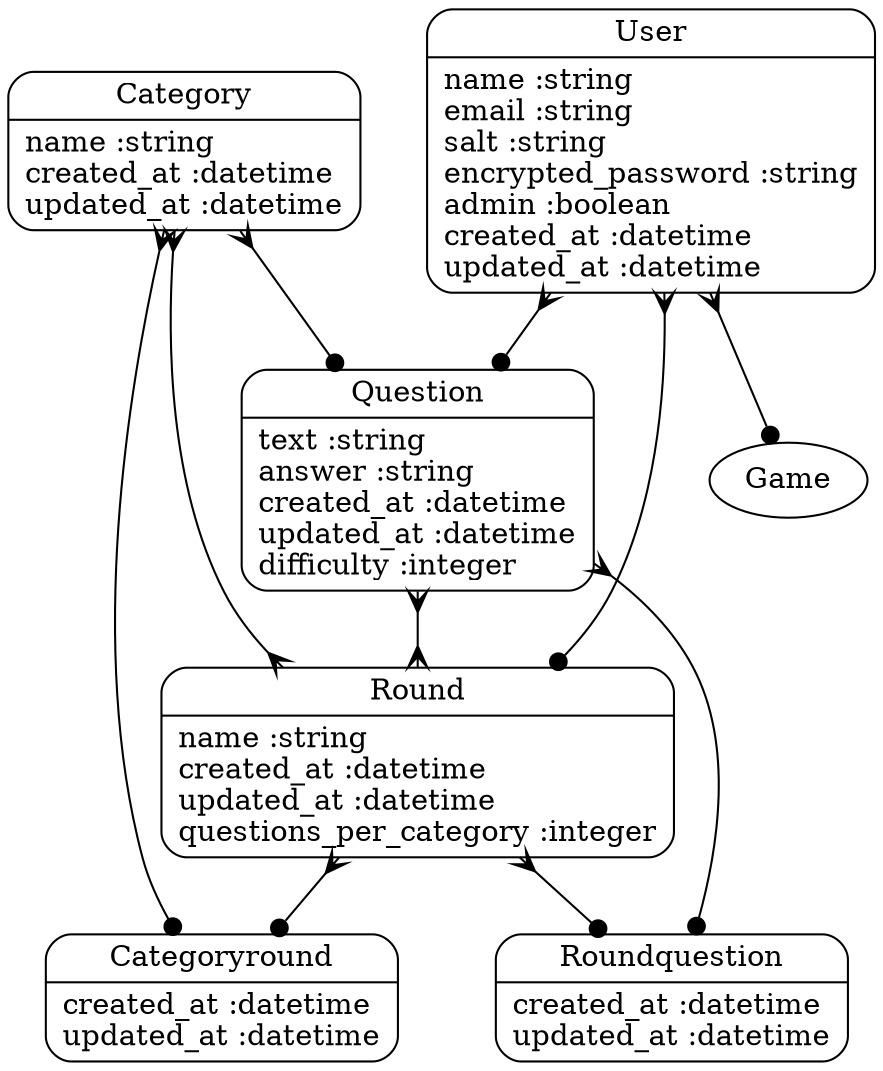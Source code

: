 digraph models_diagram {
	graph[overlap=false, splines=true]
	"Category" [shape=Mrecord, label="{Category|name :string\lcreated_at :datetime\lupdated_at :datetime\l}"]
	"Categoryround" [shape=Mrecord, label="{Categoryround|created_at :datetime\lupdated_at :datetime\l}"]
	"Question" [shape=Mrecord, label="{Question|text :string\lanswer :string\lcreated_at :datetime\lupdated_at :datetime\ldifficulty :integer\l}"]
	"Round" [shape=Mrecord, label="{Round|name :string\lcreated_at :datetime\lupdated_at :datetime\lquestions_per_category :integer\l}"]
	"Roundquestion" [shape=Mrecord, label="{Roundquestion|created_at :datetime\lupdated_at :datetime\l}"]
	"User" [shape=Mrecord, label="{User|name :string\lemail :string\lsalt :string\lencrypted_password :string\ladmin :boolean\lcreated_at :datetime\lupdated_at :datetime\l}"]
	"Category" -> "Question" [arrowtail=crow, arrowhead=dot, dir=both]
	"Category" -> "Categoryround" [arrowtail=crow, arrowhead=dot, dir=both]
	"Question" -> "Roundquestion" [arrowtail=crow, arrowhead=dot, dir=both]
	"Question" -> "Round" [arrowtail=crow, arrowhead=crow, dir=both]
	"Round" -> "Roundquestion" [arrowtail=crow, arrowhead=dot, dir=both]
	"Round" -> "Categoryround" [arrowtail=crow, arrowhead=dot, dir=both]
	"Round" -> "Category" [arrowtail=crow, arrowhead=crow, dir=both]
	"User" -> "Game" [arrowtail=crow, arrowhead=dot, dir=both]
	"User" -> "Round" [arrowtail=crow, arrowhead=dot, dir=both]
	"User" -> "Question" [arrowtail=crow, arrowhead=dot, dir=both]
}
